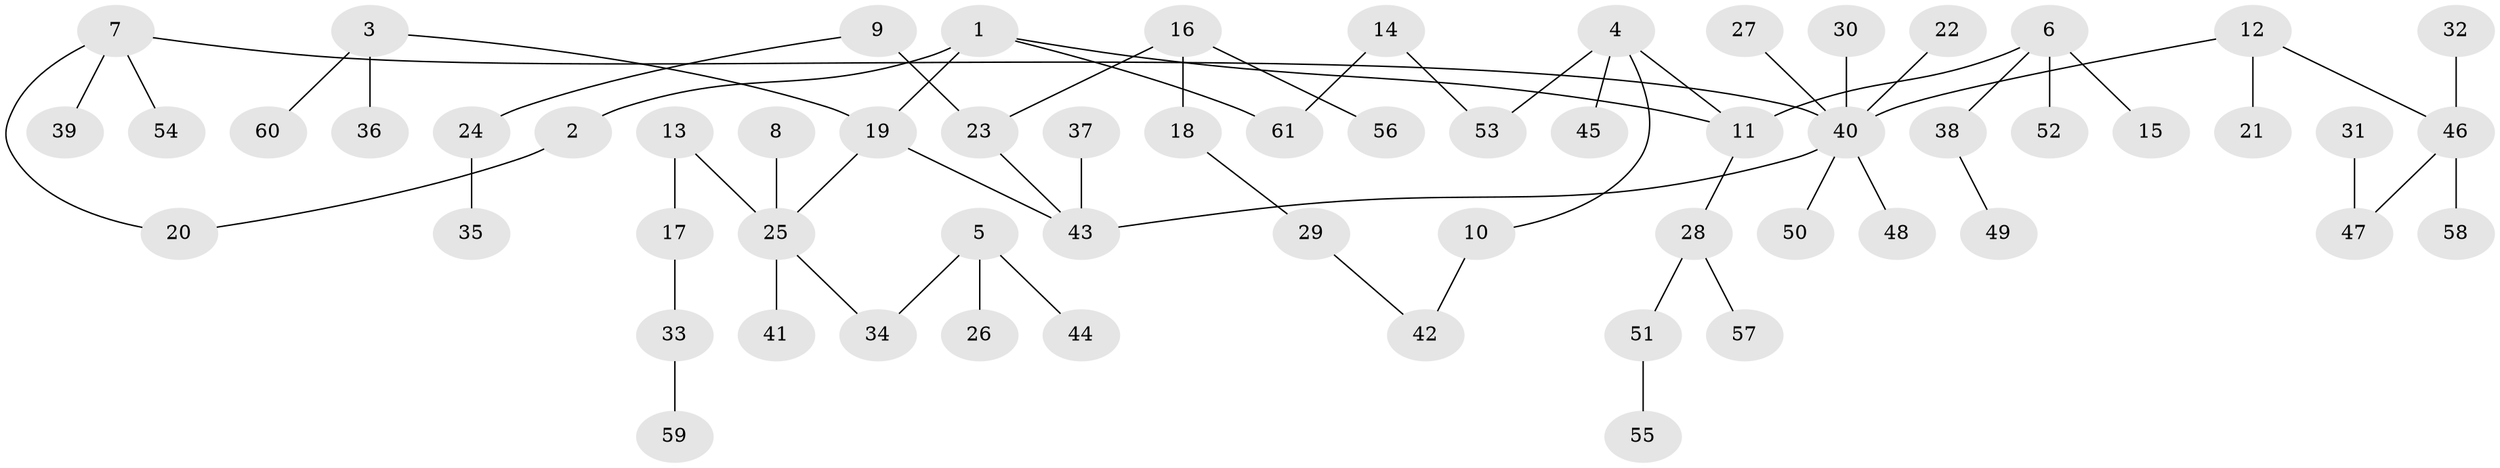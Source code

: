 // original degree distribution, {5: 0.04597701149425287, 4: 0.08045977011494253, 2: 0.28735632183908044, 9: 0.011494252873563218, 6: 0.011494252873563218, 3: 0.09195402298850575, 1: 0.47126436781609193}
// Generated by graph-tools (version 1.1) at 2025/36/03/04/25 23:36:03]
// undirected, 61 vertices, 63 edges
graph export_dot {
  node [color=gray90,style=filled];
  1;
  2;
  3;
  4;
  5;
  6;
  7;
  8;
  9;
  10;
  11;
  12;
  13;
  14;
  15;
  16;
  17;
  18;
  19;
  20;
  21;
  22;
  23;
  24;
  25;
  26;
  27;
  28;
  29;
  30;
  31;
  32;
  33;
  34;
  35;
  36;
  37;
  38;
  39;
  40;
  41;
  42;
  43;
  44;
  45;
  46;
  47;
  48;
  49;
  50;
  51;
  52;
  53;
  54;
  55;
  56;
  57;
  58;
  59;
  60;
  61;
  1 -- 2 [weight=1.0];
  1 -- 11 [weight=1.0];
  1 -- 19 [weight=1.0];
  1 -- 61 [weight=1.0];
  2 -- 20 [weight=1.0];
  3 -- 19 [weight=1.0];
  3 -- 36 [weight=1.0];
  3 -- 60 [weight=1.0];
  4 -- 10 [weight=1.0];
  4 -- 11 [weight=1.0];
  4 -- 45 [weight=1.0];
  4 -- 53 [weight=1.0];
  5 -- 26 [weight=1.0];
  5 -- 34 [weight=1.0];
  5 -- 44 [weight=1.0];
  6 -- 11 [weight=1.0];
  6 -- 15 [weight=1.0];
  6 -- 38 [weight=1.0];
  6 -- 52 [weight=1.0];
  7 -- 20 [weight=1.0];
  7 -- 39 [weight=1.0];
  7 -- 40 [weight=1.0];
  7 -- 54 [weight=1.0];
  8 -- 25 [weight=1.0];
  9 -- 23 [weight=1.0];
  9 -- 24 [weight=1.0];
  10 -- 42 [weight=1.0];
  11 -- 28 [weight=1.0];
  12 -- 21 [weight=1.0];
  12 -- 40 [weight=1.0];
  12 -- 46 [weight=1.0];
  13 -- 17 [weight=1.0];
  13 -- 25 [weight=1.0];
  14 -- 53 [weight=1.0];
  14 -- 61 [weight=1.0];
  16 -- 18 [weight=1.0];
  16 -- 23 [weight=1.0];
  16 -- 56 [weight=1.0];
  17 -- 33 [weight=1.0];
  18 -- 29 [weight=1.0];
  19 -- 25 [weight=1.0];
  19 -- 43 [weight=1.0];
  22 -- 40 [weight=1.0];
  23 -- 43 [weight=1.0];
  24 -- 35 [weight=1.0];
  25 -- 34 [weight=1.0];
  25 -- 41 [weight=1.0];
  27 -- 40 [weight=1.0];
  28 -- 51 [weight=1.0];
  28 -- 57 [weight=1.0];
  29 -- 42 [weight=1.0];
  30 -- 40 [weight=1.0];
  31 -- 47 [weight=1.0];
  32 -- 46 [weight=1.0];
  33 -- 59 [weight=1.0];
  37 -- 43 [weight=1.0];
  38 -- 49 [weight=1.0];
  40 -- 43 [weight=1.0];
  40 -- 48 [weight=1.0];
  40 -- 50 [weight=1.0];
  46 -- 47 [weight=1.0];
  46 -- 58 [weight=1.0];
  51 -- 55 [weight=1.0];
}
